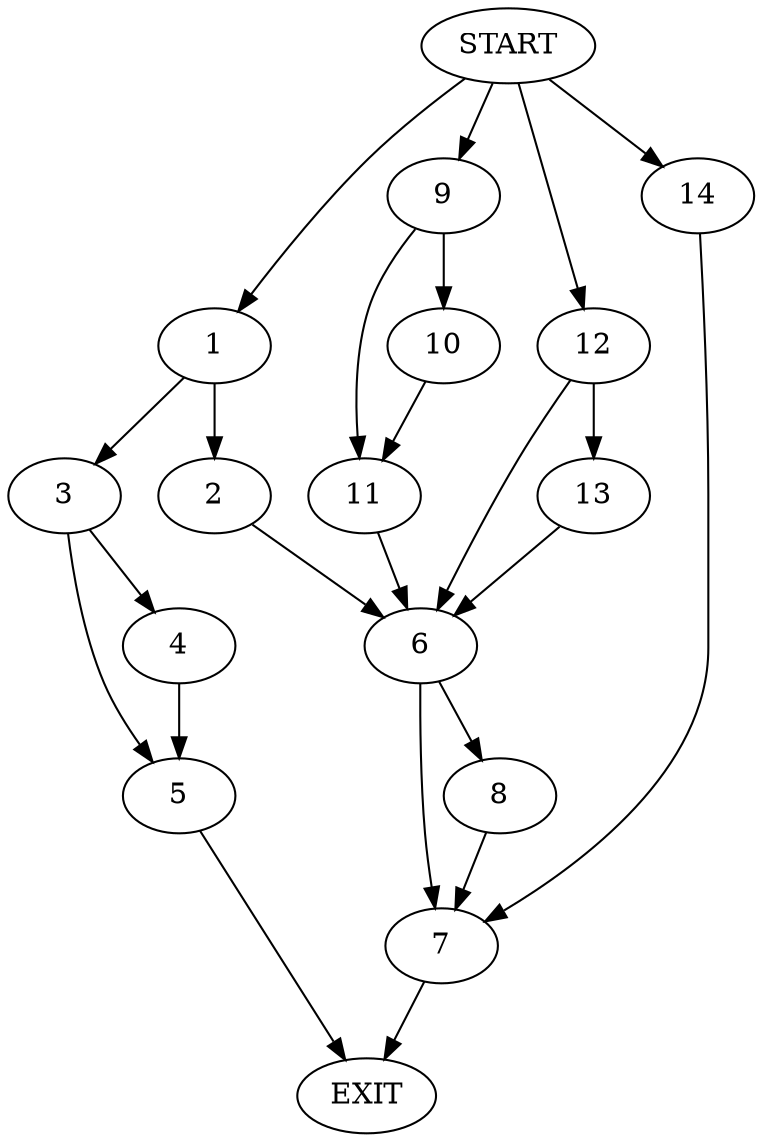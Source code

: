 digraph {
0 [label="START"]
15 [label="EXIT"]
0 -> 1
1 -> 2
1 -> 3
3 -> 4
3 -> 5
2 -> 6
4 -> 5
5 -> 15
6 -> 7
6 -> 8
0 -> 9
9 -> 10
9 -> 11
10 -> 11
11 -> 6
0 -> 12
12 -> 13
12 -> 6
13 -> 6
7 -> 15
8 -> 7
0 -> 14
14 -> 7
}
